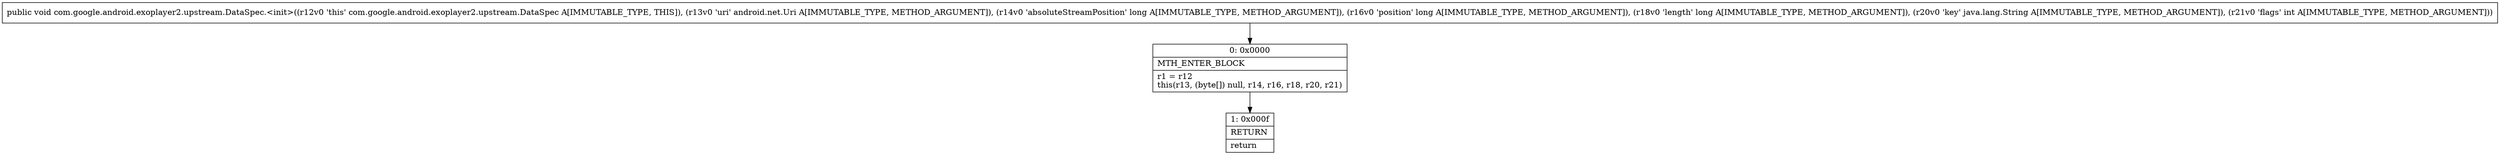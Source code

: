 digraph "CFG forcom.google.android.exoplayer2.upstream.DataSpec.\<init\>(Landroid\/net\/Uri;JJJLjava\/lang\/String;I)V" {
Node_0 [shape=record,label="{0\:\ 0x0000|MTH_ENTER_BLOCK\l|r1 = r12\lthis(r13, (byte[]) null, r14, r16, r18, r20, r21)\l}"];
Node_1 [shape=record,label="{1\:\ 0x000f|RETURN\l|return\l}"];
MethodNode[shape=record,label="{public void com.google.android.exoplayer2.upstream.DataSpec.\<init\>((r12v0 'this' com.google.android.exoplayer2.upstream.DataSpec A[IMMUTABLE_TYPE, THIS]), (r13v0 'uri' android.net.Uri A[IMMUTABLE_TYPE, METHOD_ARGUMENT]), (r14v0 'absoluteStreamPosition' long A[IMMUTABLE_TYPE, METHOD_ARGUMENT]), (r16v0 'position' long A[IMMUTABLE_TYPE, METHOD_ARGUMENT]), (r18v0 'length' long A[IMMUTABLE_TYPE, METHOD_ARGUMENT]), (r20v0 'key' java.lang.String A[IMMUTABLE_TYPE, METHOD_ARGUMENT]), (r21v0 'flags' int A[IMMUTABLE_TYPE, METHOD_ARGUMENT])) }"];
MethodNode -> Node_0;
Node_0 -> Node_1;
}

